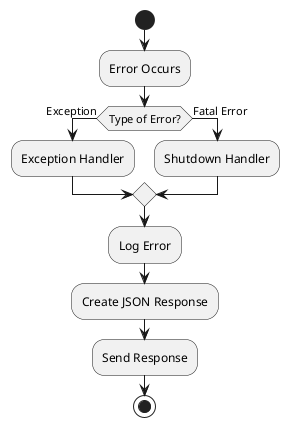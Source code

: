 @startuml
start
:Error Occurs;

if (Type of Error?) then (Exception)
  :Exception Handler;
else (Fatal Error)
  :Shutdown Handler;
endif

:Log Error;
:Create JSON Response;
:Send Response;

stop
@enduml